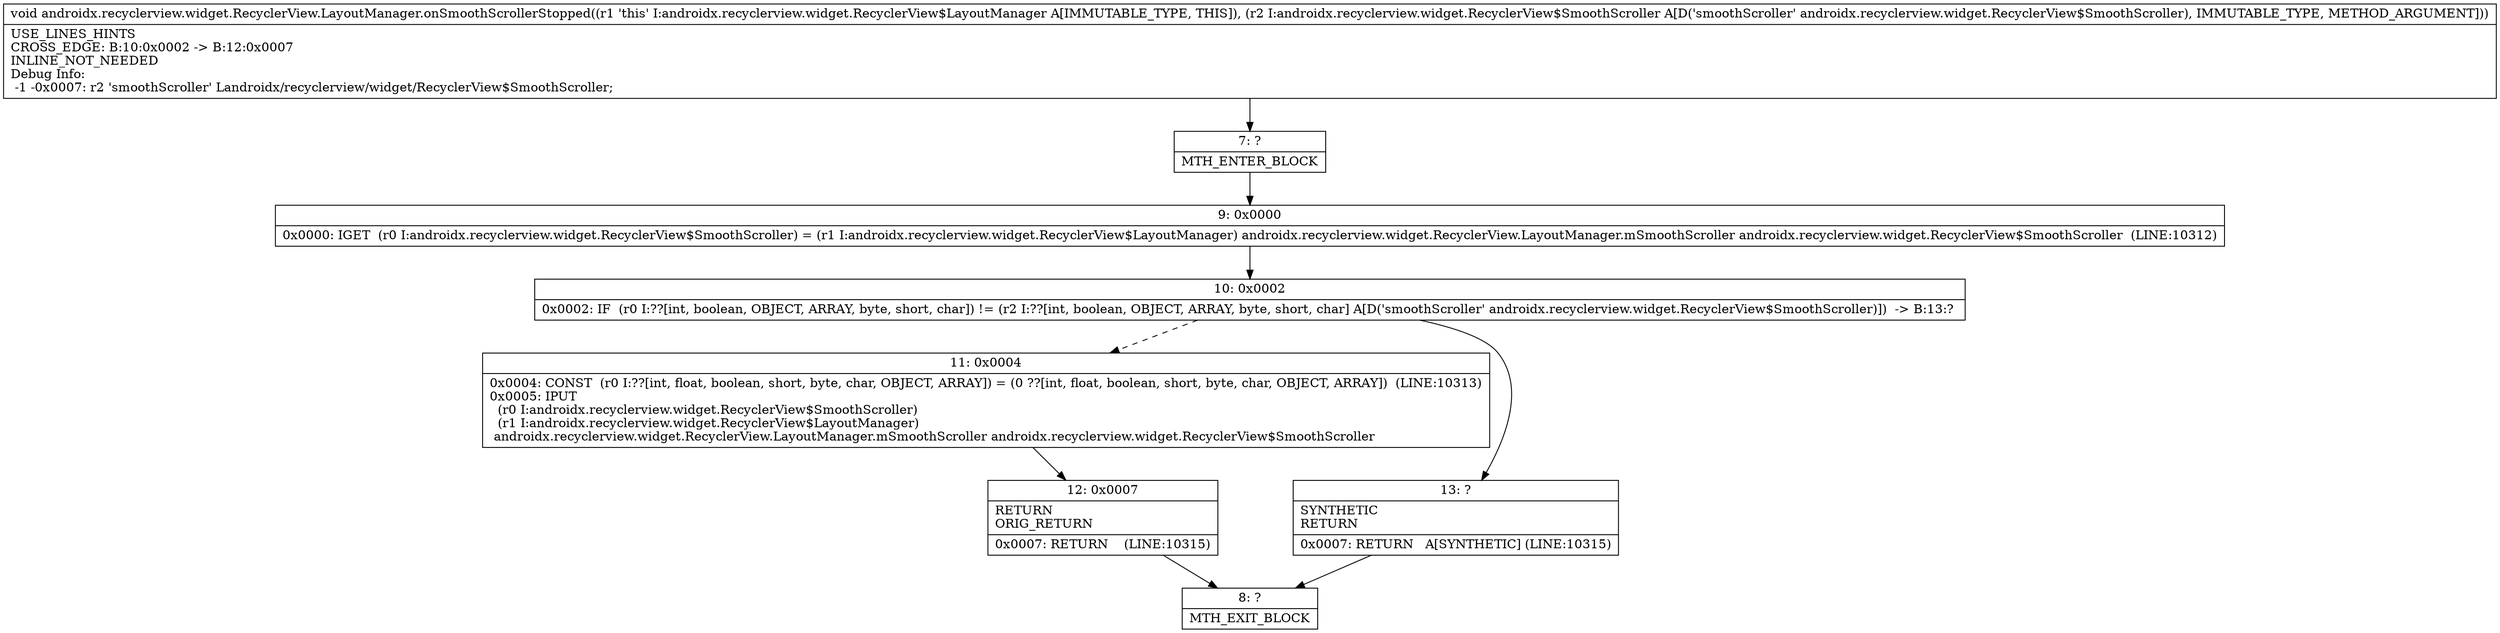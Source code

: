 digraph "CFG forandroidx.recyclerview.widget.RecyclerView.LayoutManager.onSmoothScrollerStopped(Landroidx\/recyclerview\/widget\/RecyclerView$SmoothScroller;)V" {
Node_7 [shape=record,label="{7\:\ ?|MTH_ENTER_BLOCK\l}"];
Node_9 [shape=record,label="{9\:\ 0x0000|0x0000: IGET  (r0 I:androidx.recyclerview.widget.RecyclerView$SmoothScroller) = (r1 I:androidx.recyclerview.widget.RecyclerView$LayoutManager) androidx.recyclerview.widget.RecyclerView.LayoutManager.mSmoothScroller androidx.recyclerview.widget.RecyclerView$SmoothScroller  (LINE:10312)\l}"];
Node_10 [shape=record,label="{10\:\ 0x0002|0x0002: IF  (r0 I:??[int, boolean, OBJECT, ARRAY, byte, short, char]) != (r2 I:??[int, boolean, OBJECT, ARRAY, byte, short, char] A[D('smoothScroller' androidx.recyclerview.widget.RecyclerView$SmoothScroller)])  \-\> B:13:? \l}"];
Node_11 [shape=record,label="{11\:\ 0x0004|0x0004: CONST  (r0 I:??[int, float, boolean, short, byte, char, OBJECT, ARRAY]) = (0 ??[int, float, boolean, short, byte, char, OBJECT, ARRAY])  (LINE:10313)\l0x0005: IPUT  \l  (r0 I:androidx.recyclerview.widget.RecyclerView$SmoothScroller)\l  (r1 I:androidx.recyclerview.widget.RecyclerView$LayoutManager)\l androidx.recyclerview.widget.RecyclerView.LayoutManager.mSmoothScroller androidx.recyclerview.widget.RecyclerView$SmoothScroller \l}"];
Node_12 [shape=record,label="{12\:\ 0x0007|RETURN\lORIG_RETURN\l|0x0007: RETURN    (LINE:10315)\l}"];
Node_8 [shape=record,label="{8\:\ ?|MTH_EXIT_BLOCK\l}"];
Node_13 [shape=record,label="{13\:\ ?|SYNTHETIC\lRETURN\l|0x0007: RETURN   A[SYNTHETIC] (LINE:10315)\l}"];
MethodNode[shape=record,label="{void androidx.recyclerview.widget.RecyclerView.LayoutManager.onSmoothScrollerStopped((r1 'this' I:androidx.recyclerview.widget.RecyclerView$LayoutManager A[IMMUTABLE_TYPE, THIS]), (r2 I:androidx.recyclerview.widget.RecyclerView$SmoothScroller A[D('smoothScroller' androidx.recyclerview.widget.RecyclerView$SmoothScroller), IMMUTABLE_TYPE, METHOD_ARGUMENT]))  | USE_LINES_HINTS\lCROSS_EDGE: B:10:0x0002 \-\> B:12:0x0007\lINLINE_NOT_NEEDED\lDebug Info:\l  \-1 \-0x0007: r2 'smoothScroller' Landroidx\/recyclerview\/widget\/RecyclerView$SmoothScroller;\l}"];
MethodNode -> Node_7;Node_7 -> Node_9;
Node_9 -> Node_10;
Node_10 -> Node_11[style=dashed];
Node_10 -> Node_13;
Node_11 -> Node_12;
Node_12 -> Node_8;
Node_13 -> Node_8;
}

